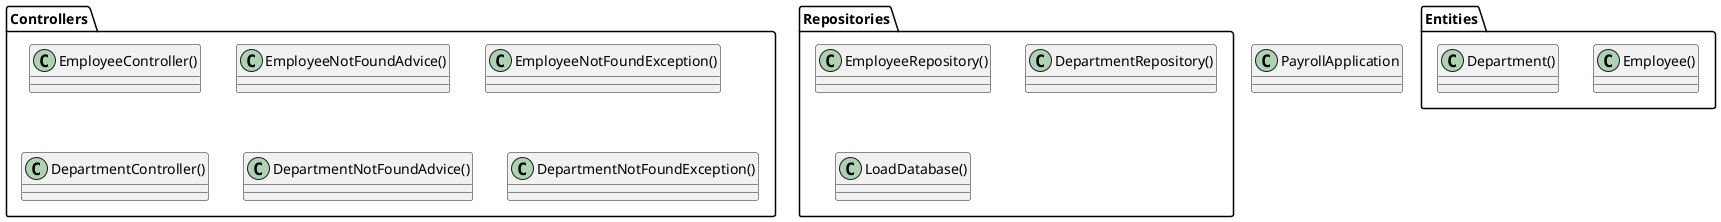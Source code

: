 @startuml

skinparam classAttributeIconSize 0

' Classes declaration

package "Controllers"{
    class EmployeeController(){}
    class EmployeeNotFoundAdvice()
    class EmployeeNotFoundException()

    class DepartmentController(){}
    class DepartmentNotFoundAdvice(){}
    class DepartmentNotFoundException(){}
}

package "Entities"{
    class Employee()
    class Department()
}

package "Repositories"{
    class EmployeeRepository()
    class DepartmentRepository()
    class LoadDatabase()
}

class PayrollApplication

' Relations




@enduml